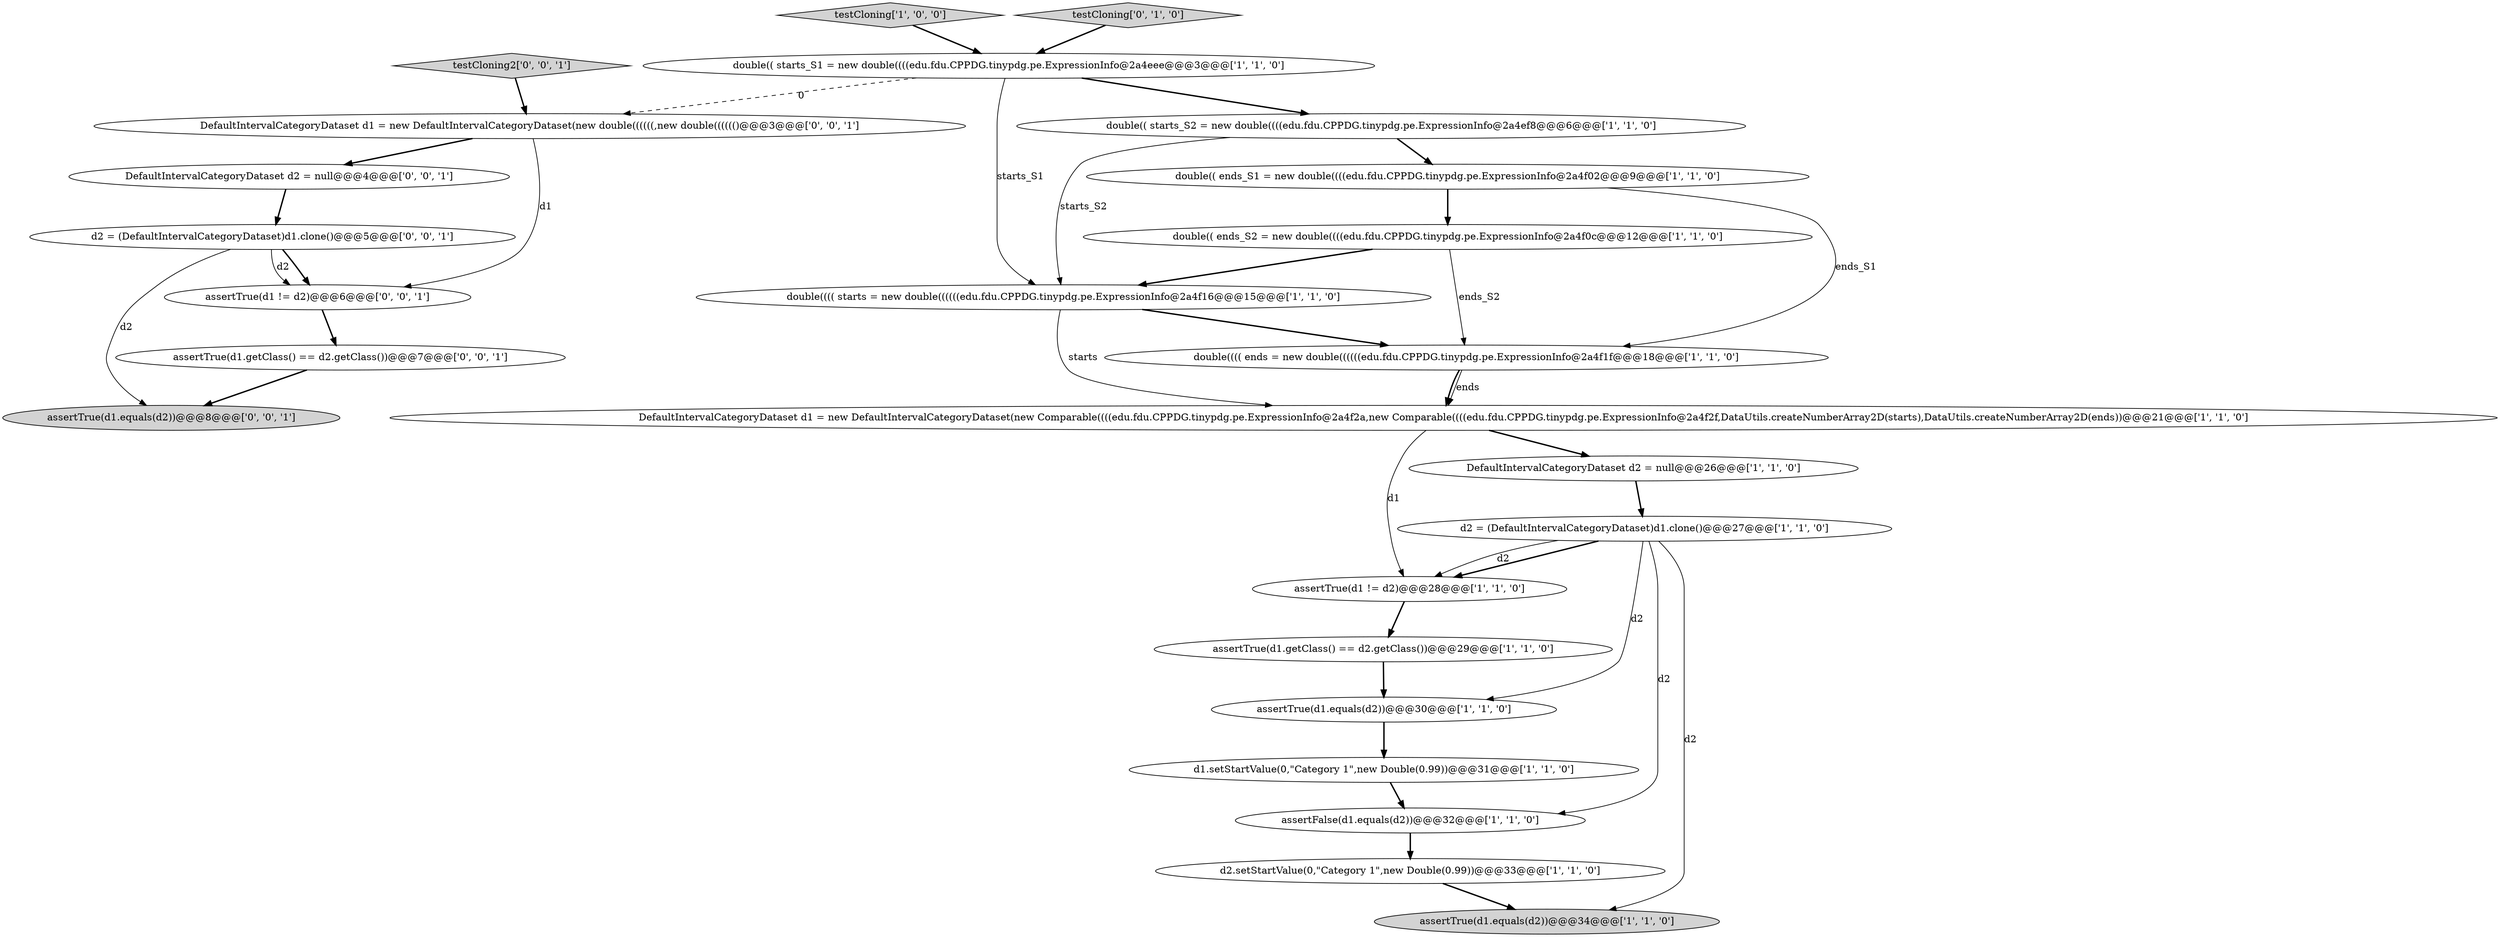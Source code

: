 digraph {
16 [style = filled, label = "double(((( starts = new double((((((edu.fdu.CPPDG.tinypdg.pe.ExpressionInfo@2a4f16@@@15@@@['1', '1', '0']", fillcolor = white, shape = ellipse image = "AAA0AAABBB1BBB"];
21 [style = filled, label = "DefaultIntervalCategoryDataset d1 = new DefaultIntervalCategoryDataset(new double((((((,new double(((((()@@@3@@@['0', '0', '1']", fillcolor = white, shape = ellipse image = "AAA0AAABBB3BBB"];
8 [style = filled, label = "assertTrue(d1 != d2)@@@28@@@['1', '1', '0']", fillcolor = white, shape = ellipse image = "AAA0AAABBB1BBB"];
20 [style = filled, label = "d2 = (DefaultIntervalCategoryDataset)d1.clone()@@@5@@@['0', '0', '1']", fillcolor = white, shape = ellipse image = "AAA0AAABBB3BBB"];
4 [style = filled, label = "double(( ends_S2 = new double((((edu.fdu.CPPDG.tinypdg.pe.ExpressionInfo@2a4f0c@@@12@@@['1', '1', '0']", fillcolor = white, shape = ellipse image = "AAA0AAABBB1BBB"];
10 [style = filled, label = "double(( starts_S1 = new double((((edu.fdu.CPPDG.tinypdg.pe.ExpressionInfo@2a4eee@@@3@@@['1', '1', '0']", fillcolor = white, shape = ellipse image = "AAA0AAABBB1BBB"];
0 [style = filled, label = "double(( ends_S1 = new double((((edu.fdu.CPPDG.tinypdg.pe.ExpressionInfo@2a4f02@@@9@@@['1', '1', '0']", fillcolor = white, shape = ellipse image = "AAA0AAABBB1BBB"];
5 [style = filled, label = "d2.setStartValue(0,\"Category 1\",new Double(0.99))@@@33@@@['1', '1', '0']", fillcolor = white, shape = ellipse image = "AAA0AAABBB1BBB"];
2 [style = filled, label = "testCloning['1', '0', '0']", fillcolor = lightgray, shape = diamond image = "AAA0AAABBB1BBB"];
17 [style = filled, label = "testCloning['0', '1', '0']", fillcolor = lightgray, shape = diamond image = "AAA0AAABBB2BBB"];
3 [style = filled, label = "assertTrue(d1.equals(d2))@@@34@@@['1', '1', '0']", fillcolor = lightgray, shape = ellipse image = "AAA0AAABBB1BBB"];
24 [style = filled, label = "assertTrue(d1 != d2)@@@6@@@['0', '0', '1']", fillcolor = white, shape = ellipse image = "AAA0AAABBB3BBB"];
19 [style = filled, label = "testCloning2['0', '0', '1']", fillcolor = lightgray, shape = diamond image = "AAA0AAABBB3BBB"];
13 [style = filled, label = "d2 = (DefaultIntervalCategoryDataset)d1.clone()@@@27@@@['1', '1', '0']", fillcolor = white, shape = ellipse image = "AAA0AAABBB1BBB"];
22 [style = filled, label = "assertTrue(d1.getClass() == d2.getClass())@@@7@@@['0', '0', '1']", fillcolor = white, shape = ellipse image = "AAA0AAABBB3BBB"];
12 [style = filled, label = "DefaultIntervalCategoryDataset d1 = new DefaultIntervalCategoryDataset(new Comparable((((edu.fdu.CPPDG.tinypdg.pe.ExpressionInfo@2a4f2a,new Comparable((((edu.fdu.CPPDG.tinypdg.pe.ExpressionInfo@2a4f2f,DataUtils.createNumberArray2D(starts),DataUtils.createNumberArray2D(ends))@@@21@@@['1', '1', '0']", fillcolor = white, shape = ellipse image = "AAA0AAABBB1BBB"];
11 [style = filled, label = "double(((( ends = new double((((((edu.fdu.CPPDG.tinypdg.pe.ExpressionInfo@2a4f1f@@@18@@@['1', '1', '0']", fillcolor = white, shape = ellipse image = "AAA0AAABBB1BBB"];
7 [style = filled, label = "assertTrue(d1.equals(d2))@@@30@@@['1', '1', '0']", fillcolor = white, shape = ellipse image = "AAA0AAABBB1BBB"];
18 [style = filled, label = "assertTrue(d1.equals(d2))@@@8@@@['0', '0', '1']", fillcolor = lightgray, shape = ellipse image = "AAA0AAABBB3BBB"];
15 [style = filled, label = "assertFalse(d1.equals(d2))@@@32@@@['1', '1', '0']", fillcolor = white, shape = ellipse image = "AAA0AAABBB1BBB"];
9 [style = filled, label = "double(( starts_S2 = new double((((edu.fdu.CPPDG.tinypdg.pe.ExpressionInfo@2a4ef8@@@6@@@['1', '1', '0']", fillcolor = white, shape = ellipse image = "AAA0AAABBB1BBB"];
6 [style = filled, label = "d1.setStartValue(0,\"Category 1\",new Double(0.99))@@@31@@@['1', '1', '0']", fillcolor = white, shape = ellipse image = "AAA0AAABBB1BBB"];
1 [style = filled, label = "assertTrue(d1.getClass() == d2.getClass())@@@29@@@['1', '1', '0']", fillcolor = white, shape = ellipse image = "AAA0AAABBB1BBB"];
14 [style = filled, label = "DefaultIntervalCategoryDataset d2 = null@@@26@@@['1', '1', '0']", fillcolor = white, shape = ellipse image = "AAA0AAABBB1BBB"];
23 [style = filled, label = "DefaultIntervalCategoryDataset d2 = null@@@4@@@['0', '0', '1']", fillcolor = white, shape = ellipse image = "AAA0AAABBB3BBB"];
20->18 [style = solid, label="d2"];
0->4 [style = bold, label=""];
11->12 [style = bold, label=""];
0->11 [style = solid, label="ends_S1"];
11->12 [style = solid, label="ends"];
13->15 [style = solid, label="d2"];
6->15 [style = bold, label=""];
4->16 [style = bold, label=""];
12->14 [style = bold, label=""];
10->9 [style = bold, label=""];
14->13 [style = bold, label=""];
7->6 [style = bold, label=""];
10->21 [style = dashed, label="0"];
9->16 [style = solid, label="starts_S2"];
16->12 [style = solid, label="starts"];
2->10 [style = bold, label=""];
9->0 [style = bold, label=""];
21->24 [style = solid, label="d1"];
24->22 [style = bold, label=""];
8->1 [style = bold, label=""];
19->21 [style = bold, label=""];
23->20 [style = bold, label=""];
13->7 [style = solid, label="d2"];
15->5 [style = bold, label=""];
22->18 [style = bold, label=""];
4->11 [style = solid, label="ends_S2"];
20->24 [style = bold, label=""];
13->3 [style = solid, label="d2"];
20->24 [style = solid, label="d2"];
5->3 [style = bold, label=""];
13->8 [style = bold, label=""];
1->7 [style = bold, label=""];
21->23 [style = bold, label=""];
10->16 [style = solid, label="starts_S1"];
16->11 [style = bold, label=""];
17->10 [style = bold, label=""];
13->8 [style = solid, label="d2"];
12->8 [style = solid, label="d1"];
}
